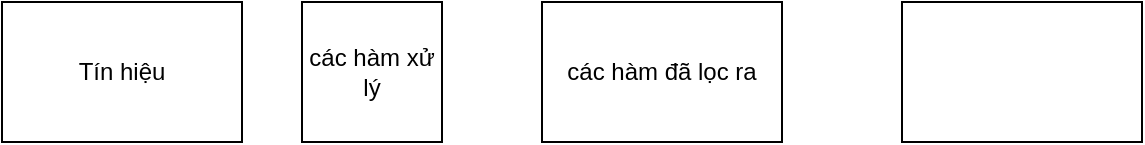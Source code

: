 <mxfile version="16.4.5" type="device"><diagram id="5GSB6XNBY3ENyssAmZfO" name="Page-1"><mxGraphModel dx="868" dy="482" grid="1" gridSize="10" guides="1" tooltips="1" connect="1" arrows="1" fold="1" page="1" pageScale="1" pageWidth="827" pageHeight="1169" math="0" shadow="0"><root><mxCell id="0"/><mxCell id="1" parent="0"/><mxCell id="XuLQwiKw2a_Sl3zj_7FV-1" value="Tín hiệu" style="rounded=0;whiteSpace=wrap;html=1;" vertex="1" parent="1"><mxGeometry x="50" y="130" width="120" height="70" as="geometry"/></mxCell><mxCell id="XuLQwiKw2a_Sl3zj_7FV-2" value="các hàm xử lý" style="whiteSpace=wrap;html=1;aspect=fixed;" vertex="1" parent="1"><mxGeometry x="200" y="130" width="70" height="70" as="geometry"/></mxCell><mxCell id="XuLQwiKw2a_Sl3zj_7FV-4" value="các hàm đã lọc ra" style="rounded=0;whiteSpace=wrap;html=1;" vertex="1" parent="1"><mxGeometry x="320" y="130" width="120" height="70" as="geometry"/></mxCell><mxCell id="XuLQwiKw2a_Sl3zj_7FV-5" value="" style="rounded=0;whiteSpace=wrap;html=1;" vertex="1" parent="1"><mxGeometry x="500" y="130" width="120" height="70" as="geometry"/></mxCell></root></mxGraphModel></diagram></mxfile>